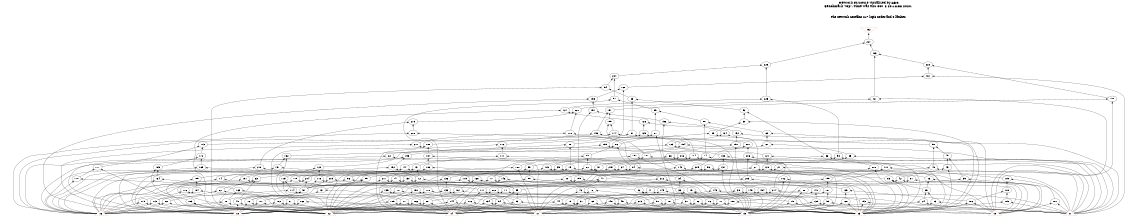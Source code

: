 # Network structure generated by ABC

digraph network {
size = "7.5,10";
center = true;
edge [dir = back];

{
  node [shape = plaintext];
  edge [style = invis];
  LevelTitle1 [label=""];
  LevelTitle2 [label=""];
  Level16 [label = ""];
  Level15 [label = ""];
  Level14 [label = ""];
  Level13 [label = ""];
  Level12 [label = ""];
  Level11 [label = ""];
  Level10 [label = ""];
  Level9 [label = ""];
  Level8 [label = ""];
  Level7 [label = ""];
  Level6 [label = ""];
  Level5 [label = ""];
  Level4 [label = ""];
  Level3 [label = ""];
  Level2 [label = ""];
  Level1 [label = ""];
  Level0 [label = ""];
  LevelTitle1 ->  LevelTitle2 ->  Level16 ->  Level15 ->  Level14 ->  Level13 ->  Level12 ->  Level11 ->  Level10 ->  Level9 ->  Level8 ->  Level7 ->  Level6 ->  Level5 ->  Level4 ->  Level3 ->  Level2 ->  Level1 ->  Level0;
}

{
  rank = same;
  LevelTitle1;
  title1 [shape=plaintext,
          fontsize=20,
          fontname = "Times-Roman",
          label="Network structure visualized by ABC\nBenchmark \"top\". Time was Thu Oct  8 20:18:58 2020. "
         ];
}

{
  rank = same;
  LevelTitle2;
  title2 [shape=plaintext,
          fontsize=18,
          fontname = "Times-Roman",
          label="The network contains 217 logic nodes and 0 latches.\n"
         ];
}

{
  rank = same;
  Level16;
  Node10 [label = "_52", shape = invtriangle, color = coral, fillcolor = coral];
}

{
  rank = same;
  Level15;
  Node227 [label = "227\n", shape = ellipse];
}

{
  rank = same;
  Level14;
  Node223 [label = "223\n", shape = ellipse];
}

{
  rank = same;
  Level13;
  Node222 [label = "222\n", shape = ellipse];
  Node226 [label = "226\n", shape = ellipse];
}

{
  rank = same;
  Level12;
  Node161 [label = "161\n", shape = ellipse];
  Node224 [label = "224\n", shape = ellipse];
}

{
  rank = same;
  Level11;
  Node54 [label = "54\n", shape = ellipse];
  Node160 [label = "160\n", shape = ellipse];
}

{
  rank = same;
  Level10;
  Node53 [label = "53\n", shape = ellipse];
  Node90 [label = "90\n", shape = ellipse];
  Node158 [label = "158\n", shape = ellipse];
  Node198 [label = "198\n", shape = ellipse];
  Node221 [label = "221\n", shape = ellipse];
  Node225 [label = "225\n", shape = ellipse];
}

{
  rank = same;
  Level9;
  Node52 [label = "52\n", shape = ellipse];
  Node89 [label = "89\n", shape = ellipse];
  Node127 [label = "127\n", shape = ellipse];
  Node157 [label = "157\n", shape = ellipse];
  Node197 [label = "197\n", shape = ellipse];
  Node220 [label = "220\n", shape = ellipse];
}

{
  rank = same;
  Level8;
  Node30 [label = "30\n", shape = ellipse];
  Node88 [label = "88\n", shape = ellipse];
  Node126 [label = "126\n", shape = ellipse];
  Node156 [label = "156\n", shape = ellipse];
  Node195 [label = "195\n", shape = ellipse];
  Node219 [label = "219\n", shape = ellipse];
}

{
  rank = same;
  Level7;
  Node29 [label = "29\n", shape = ellipse];
  Node51 [label = "51\n", shape = ellipse];
  Node68 [label = "68\n", shape = ellipse];
  Node87 [label = "87\n", shape = ellipse];
  Node124 [label = "124\n", shape = ellipse];
  Node125 [label = "125\n", shape = ellipse];
  Node152 [label = "152\n", shape = ellipse];
  Node174 [label = "174\n", shape = ellipse];
  Node196 [label = "196\n", shape = ellipse];
  Node208 [label = "208\n", shape = ellipse];
  Node218 [label = "218\n", shape = ellipse];
}

{
  rank = same;
  Level6;
  Node28 [label = "28\n", shape = ellipse];
  Node50 [label = "50\n", shape = ellipse];
  Node67 [label = "67\n", shape = ellipse];
  Node86 [label = "86\n", shape = ellipse];
  Node112 [label = "112\n", shape = ellipse];
  Node123 [label = "123\n", shape = ellipse];
  Node151 [label = "151\n", shape = ellipse];
  Node159 [label = "159\n", shape = ellipse];
  Node173 [label = "173\n", shape = ellipse];
  Node188 [label = "188\n", shape = ellipse];
  Node194 [label = "194\n", shape = ellipse];
  Node207 [label = "207\n", shape = ellipse];
  Node217 [label = "217\n", shape = ellipse];
}

{
  rank = same;
  Level5;
  Node22 [label = "22\n", shape = ellipse];
  Node36 [label = "36\n", shape = ellipse];
  Node49 [label = "49\n", shape = ellipse];
  Node65 [label = "65\n", shape = ellipse];
  Node66 [label = "66\n", shape = ellipse];
  Node74 [label = "74\n", shape = ellipse];
  Node85 [label = "85\n", shape = ellipse];
  Node98 [label = "98\n", shape = ellipse];
  Node104 [label = "104\n", shape = ellipse];
  Node111 [label = "111\n", shape = ellipse];
  Node121 [label = "121\n", shape = ellipse];
  Node132 [label = "132\n", shape = ellipse];
  Node138 [label = "138\n", shape = ellipse];
  Node150 [label = "150\n", shape = ellipse];
  Node172 [label = "172\n", shape = ellipse];
  Node181 [label = "181\n", shape = ellipse];
  Node187 [label = "187\n", shape = ellipse];
  Node193 [label = "193\n", shape = ellipse];
  Node206 [label = "206\n", shape = ellipse];
  Node216 [label = "216\n", shape = ellipse];
}

{
  rank = same;
  Level4;
  Node15 [label = "15\n", shape = ellipse];
  Node21 [label = "21\n", shape = ellipse];
  Node27 [label = "27\n", shape = ellipse];
  Node35 [label = "35\n", shape = ellipse];
  Node43 [label = "43\n", shape = ellipse];
  Node48 [label = "48\n", shape = ellipse];
  Node56 [label = "56\n", shape = ellipse];
  Node59 [label = "59\n", shape = ellipse];
  Node64 [label = "64\n", shape = ellipse];
  Node73 [label = "73\n", shape = ellipse];
  Node82 [label = "82\n", shape = ellipse];
  Node84 [label = "84\n", shape = ellipse];
  Node97 [label = "97\n", shape = ellipse];
  Node103 [label = "103\n", shape = ellipse];
  Node110 [label = "110\n", shape = ellipse];
  Node120 [label = "120\n", shape = ellipse];
  Node122 [label = "122\n", shape = ellipse];
  Node131 [label = "131\n", shape = ellipse];
  Node137 [label = "137\n", shape = ellipse];
  Node142 [label = "142\n", shape = ellipse];
  Node147 [label = "147\n", shape = ellipse];
  Node165 [label = "165\n", shape = ellipse];
  Node169 [label = "169\n", shape = ellipse];
  Node171 [label = "171\n", shape = ellipse];
  Node180 [label = "180\n", shape = ellipse];
  Node186 [label = "186\n", shape = ellipse];
  Node192 [label = "192\n", shape = ellipse];
  Node200 [label = "200\n", shape = ellipse];
  Node205 [label = "205\n", shape = ellipse];
  Node210 [label = "210\n", shape = ellipse];
  Node215 [label = "215\n", shape = ellipse];
}

{
  rank = same;
  Level3;
  Node14 [label = "14\n", shape = ellipse];
  Node20 [label = "20\n", shape = ellipse];
  Node26 [label = "26\n", shape = ellipse];
  Node34 [label = "34\n", shape = ellipse];
  Node39 [label = "39\n", shape = ellipse];
  Node42 [label = "42\n", shape = ellipse];
  Node47 [label = "47\n", shape = ellipse];
  Node55 [label = "55\n", shape = ellipse];
  Node58 [label = "58\n", shape = ellipse];
  Node63 [label = "63\n", shape = ellipse];
  Node72 [label = "72\n", shape = ellipse];
  Node77 [label = "77\n", shape = ellipse];
  Node81 [label = "81\n", shape = ellipse];
  Node83 [label = "83\n", shape = ellipse];
  Node96 [label = "96\n", shape = ellipse];
  Node102 [label = "102\n", shape = ellipse];
  Node109 [label = "109\n", shape = ellipse];
  Node115 [label = "115\n", shape = ellipse];
  Node118 [label = "118\n", shape = ellipse];
  Node119 [label = "119\n", shape = ellipse];
  Node130 [label = "130\n", shape = ellipse];
  Node136 [label = "136\n", shape = ellipse];
  Node141 [label = "141\n", shape = ellipse];
  Node146 [label = "146\n", shape = ellipse];
  Node155 [label = "155\n", shape = ellipse];
  Node164 [label = "164\n", shape = ellipse];
  Node168 [label = "168\n", shape = ellipse];
  Node170 [label = "170\n", shape = ellipse];
  Node179 [label = "179\n", shape = ellipse];
  Node185 [label = "185\n", shape = ellipse];
  Node191 [label = "191\n", shape = ellipse];
  Node199 [label = "199\n", shape = ellipse];
  Node203 [label = "203\n", shape = ellipse];
  Node204 [label = "204\n", shape = ellipse];
  Node209 [label = "209\n", shape = ellipse];
  Node211 [label = "211\n", shape = ellipse];
  Node212 [label = "212\n", shape = ellipse];
}

{
  rank = same;
  Level2;
  Node13 [label = "13\n", shape = ellipse];
  Node19 [label = "19\n", shape = ellipse];
  Node25 [label = "25\n", shape = ellipse];
  Node33 [label = "33\n", shape = ellipse];
  Node38 [label = "38\n", shape = ellipse];
  Node41 [label = "41\n", shape = ellipse];
  Node46 [label = "46\n", shape = ellipse];
  Node57 [label = "57\n", shape = ellipse];
  Node62 [label = "62\n", shape = ellipse];
  Node70 [label = "70\n", shape = ellipse];
  Node71 [label = "71\n", shape = ellipse];
  Node76 [label = "76\n", shape = ellipse];
  Node80 [label = "80\n", shape = ellipse];
  Node92 [label = "92\n", shape = ellipse];
  Node95 [label = "95\n", shape = ellipse];
  Node101 [label = "101\n", shape = ellipse];
  Node108 [label = "108\n", shape = ellipse];
  Node114 [label = "114\n", shape = ellipse];
  Node117 [label = "117\n", shape = ellipse];
  Node129 [label = "129\n", shape = ellipse];
  Node133 [label = "133\n", shape = ellipse];
  Node135 [label = "135\n", shape = ellipse];
  Node140 [label = "140\n", shape = ellipse];
  Node143 [label = "143\n", shape = ellipse];
  Node145 [label = "145\n", shape = ellipse];
  Node149 [label = "149\n", shape = ellipse];
  Node154 [label = "154\n", shape = ellipse];
  Node163 [label = "163\n", shape = ellipse];
  Node167 [label = "167\n", shape = ellipse];
  Node176 [label = "176\n", shape = ellipse];
  Node178 [label = "178\n", shape = ellipse];
  Node184 [label = "184\n", shape = ellipse];
  Node190 [label = "190\n", shape = ellipse];
  Node202 [label = "202\n", shape = ellipse];
  Node214 [label = "214\n", shape = ellipse];
}

{
  rank = same;
  Level1;
  Node11 [label = "11\n", shape = ellipse];
  Node12 [label = "12\n", shape = ellipse];
  Node16 [label = "16\n", shape = ellipse];
  Node17 [label = "17\n", shape = ellipse];
  Node18 [label = "18\n", shape = ellipse];
  Node23 [label = "23\n", shape = ellipse];
  Node24 [label = "24\n", shape = ellipse];
  Node31 [label = "31\n", shape = ellipse];
  Node32 [label = "32\n", shape = ellipse];
  Node37 [label = "37\n", shape = ellipse];
  Node40 [label = "40\n", shape = ellipse];
  Node44 [label = "44\n", shape = ellipse];
  Node45 [label = "45\n", shape = ellipse];
  Node60 [label = "60\n", shape = ellipse];
  Node61 [label = "61\n", shape = ellipse];
  Node69 [label = "69\n", shape = ellipse];
  Node75 [label = "75\n", shape = ellipse];
  Node78 [label = "78\n", shape = ellipse];
  Node79 [label = "79\n", shape = ellipse];
  Node91 [label = "91\n", shape = ellipse];
  Node93 [label = "93\n", shape = ellipse];
  Node94 [label = "94\n", shape = ellipse];
  Node99 [label = "99\n", shape = ellipse];
  Node100 [label = "100\n", shape = ellipse];
  Node105 [label = "105\n", shape = ellipse];
  Node106 [label = "106\n", shape = ellipse];
  Node107 [label = "107\n", shape = ellipse];
  Node113 [label = "113\n", shape = ellipse];
  Node116 [label = "116\n", shape = ellipse];
  Node128 [label = "128\n", shape = ellipse];
  Node134 [label = "134\n", shape = ellipse];
  Node139 [label = "139\n", shape = ellipse];
  Node144 [label = "144\n", shape = ellipse];
  Node148 [label = "148\n", shape = ellipse];
  Node153 [label = "153\n", shape = ellipse];
  Node162 [label = "162\n", shape = ellipse];
  Node166 [label = "166\n", shape = ellipse];
  Node175 [label = "175\n", shape = ellipse];
  Node177 [label = "177\n", shape = ellipse];
  Node182 [label = "182\n", shape = ellipse];
  Node183 [label = "183\n", shape = ellipse];
  Node189 [label = "189\n", shape = ellipse];
  Node201 [label = "201\n", shape = ellipse];
  Node213 [label = "213\n", shape = ellipse];
}

{
  rank = same;
  Level0;
  Node1 [label = "_9", shape = triangle, color = coral, fillcolor = coral];
  Node2 [label = "_8", shape = triangle, color = coral, fillcolor = coral];
  Node3 [label = "_7", shape = triangle, color = coral, fillcolor = coral];
  Node4 [label = "_6", shape = triangle, color = coral, fillcolor = coral];
  Node5 [label = "_5", shape = triangle, color = coral, fillcolor = coral];
  Node6 [label = "_4", shape = triangle, color = coral, fillcolor = coral];
  Node7 [label = "_3", shape = triangle, color = coral, fillcolor = coral];
  Node8 [label = "_2", shape = triangle, color = coral, fillcolor = coral];
  Node9 [label = "_1", shape = triangle, color = coral, fillcolor = coral];
}

title1 -> title2 [style = invis];
title2 -> Node10 [style = invis];
Node10 -> Node227 [style = solid];
Node11 -> Node1 [style = solid];
Node11 -> Node2 [style = solid];
Node12 -> Node2 [style = solid];
Node12 -> Node3 [style = solid];
Node13 -> Node11 [style = solid];
Node13 -> Node12 [style = solid];
Node14 -> Node4 [style = solid];
Node14 -> Node13 [style = solid];
Node15 -> Node5 [style = solid];
Node15 -> Node14 [style = solid];
Node16 -> Node3 [style = solid];
Node16 -> Node5 [style = solid];
Node17 -> Node3 [style = solid];
Node17 -> Node5 [style = solid];
Node18 -> Node4 [style = solid];
Node18 -> Node6 [style = solid];
Node19 -> Node16 [style = solid];
Node19 -> Node17 [style = solid];
Node20 -> Node18 [style = solid];
Node20 -> Node19 [style = solid];
Node21 -> Node1 [style = solid];
Node21 -> Node20 [style = solid];
Node22 -> Node2 [style = solid];
Node22 -> Node21 [style = solid];
Node23 -> Node5 [style = solid];
Node23 -> Node9 [style = solid];
Node24 -> Node2 [style = solid];
Node24 -> Node9 [style = solid];
Node25 -> Node23 [style = solid];
Node25 -> Node24 [style = solid];
Node26 -> Node1 [style = solid];
Node26 -> Node25 [style = solid];
Node27 -> Node6 [style = solid];
Node27 -> Node26 [style = solid];
Node28 -> Node15 [style = solid];
Node28 -> Node22 [style = solid];
Node29 -> Node27 [style = solid];
Node29 -> Node28 [style = solid];
Node30 -> Node7 [style = solid];
Node30 -> Node29 [style = solid];
Node31 -> Node6 [style = solid];
Node31 -> Node7 [style = solid];
Node32 -> Node6 [style = solid];
Node32 -> Node7 [style = solid];
Node33 -> Node31 [style = solid];
Node33 -> Node32 [style = solid];
Node34 -> Node5 [style = solid];
Node34 -> Node33 [style = solid];
Node35 -> Node4 [style = solid];
Node35 -> Node34 [style = solid];
Node36 -> Node9 [style = solid];
Node36 -> Node35 [style = solid];
Node37 -> Node3 [style = solid];
Node37 -> Node6 [style = solid];
Node38 -> Node5 [style = solid];
Node38 -> Node37 [style = solid];
Node39 -> Node9 [style = solid];
Node39 -> Node38 [style = solid];
Node40 -> Node2 [style = solid];
Node40 -> Node3 [style = solid];
Node41 -> Node17 [style = solid];
Node41 -> Node40 [style = solid];
Node42 -> Node1 [style = solid];
Node42 -> Node41 [style = solid];
Node43 -> Node7 [style = solid];
Node43 -> Node42 [style = solid];
Node44 -> Node2 [style = solid];
Node44 -> Node7 [style = solid];
Node45 -> Node3 [style = solid];
Node45 -> Node7 [style = solid];
Node46 -> Node44 [style = solid];
Node46 -> Node45 [style = solid];
Node47 -> Node6 [style = solid];
Node47 -> Node46 [style = solid];
Node48 -> Node9 [style = solid];
Node48 -> Node47 [style = solid];
Node49 -> Node39 [style = solid];
Node49 -> Node43 [style = solid];
Node50 -> Node48 [style = solid];
Node50 -> Node49 [style = solid];
Node51 -> Node4 [style = solid];
Node51 -> Node50 [style = solid];
Node52 -> Node30 [style = solid];
Node52 -> Node36 [style = solid];
Node53 -> Node51 [style = solid];
Node53 -> Node52 [style = solid];
Node54 -> Node8 [style = solid];
Node54 -> Node53 [style = solid];
Node55 -> Node8 [style = solid];
Node55 -> Node13 [style = solid];
Node56 -> Node9 [style = solid];
Node56 -> Node55 [style = solid];
Node57 -> Node12 [style = solid];
Node57 -> Node40 [style = solid];
Node58 -> Node1 [style = solid];
Node58 -> Node57 [style = solid];
Node59 -> Node8 [style = solid];
Node59 -> Node58 [style = solid];
Node60 -> Node4 [style = solid];
Node60 -> Node8 [style = solid];
Node61 -> Node3 [style = solid];
Node61 -> Node4 [style = solid];
Node62 -> Node60 [style = solid];
Node62 -> Node61 [style = solid];
Node63 -> Node40 [style = solid];
Node63 -> Node62 [style = solid];
Node64 -> Node5 [style = solid];
Node64 -> Node63 [style = solid];
Node65 -> Node9 [style = solid];
Node65 -> Node64 [style = solid];
Node66 -> Node56 [style = solid];
Node66 -> Node59 [style = solid];
Node67 -> Node65 [style = solid];
Node67 -> Node66 [style = solid];
Node68 -> Node7 [style = solid];
Node68 -> Node67 [style = solid];
Node69 -> Node3 [style = solid];
Node69 -> Node5 [style = solid];
Node70 -> Node8 [style = solid];
Node70 -> Node69 [style = solid];
Node71 -> Node8 [style = solid];
Node71 -> Node45 [style = solid];
Node72 -> Node70 [style = solid];
Node72 -> Node71 [style = solid];
Node73 -> Node2 [style = solid];
Node73 -> Node72 [style = solid];
Node74 -> Node9 [style = solid];
Node74 -> Node73 [style = solid];
Node75 -> Node2 [style = solid];
Node75 -> Node7 [style = solid];
Node76 -> Node5 [style = solid];
Node76 -> Node75 [style = solid];
Node77 -> Node8 [style = solid];
Node77 -> Node76 [style = solid];
Node78 -> Node7 [style = solid];
Node78 -> Node8 [style = solid];
Node79 -> Node5 [style = solid];
Node79 -> Node7 [style = solid];
Node80 -> Node78 [style = solid];
Node80 -> Node79 [style = solid];
Node81 -> Node1 [style = solid];
Node81 -> Node80 [style = solid];
Node82 -> Node4 [style = solid];
Node82 -> Node81 [style = solid];
Node83 -> Node7 [style = solid];
Node83 -> Node25 [style = solid];
Node84 -> Node8 [style = solid];
Node84 -> Node83 [style = solid];
Node85 -> Node77 [style = solid];
Node85 -> Node82 [style = solid];
Node86 -> Node84 [style = solid];
Node86 -> Node85 [style = solid];
Node87 -> Node3 [style = solid];
Node87 -> Node86 [style = solid];
Node88 -> Node68 [style = solid];
Node88 -> Node74 [style = solid];
Node89 -> Node87 [style = solid];
Node89 -> Node88 [style = solid];
Node90 -> Node6 [style = solid];
Node90 -> Node89 [style = solid];
Node91 -> Node7 [style = solid];
Node91 -> Node8 [style = solid];
Node92 -> Node78 [style = solid];
Node92 -> Node91 [style = solid];
Node93 -> Node5 [style = solid];
Node93 -> Node6 [style = solid];
Node94 -> Node5 [style = solid];
Node94 -> Node6 [style = solid];
Node95 -> Node93 [style = solid];
Node95 -> Node94 [style = solid];
Node96 -> Node4 [style = solid];
Node96 -> Node92 [style = solid];
Node97 -> Node95 [style = solid];
Node97 -> Node96 [style = solid];
Node98 -> Node9 [style = solid];
Node98 -> Node97 [style = solid];
Node99 -> Node6 [style = solid];
Node99 -> Node9 [style = solid];
Node100 -> Node6 [style = solid];
Node100 -> Node9 [style = solid];
Node101 -> Node99 [style = solid];
Node101 -> Node100 [style = solid];
Node102 -> Node5 [style = solid];
Node102 -> Node101 [style = solid];
Node103 -> Node4 [style = solid];
Node103 -> Node102 [style = solid];
Node104 -> Node7 [style = solid];
Node104 -> Node103 [style = solid];
Node105 -> Node7 [style = solid];
Node105 -> Node9 [style = solid];
Node106 -> Node1 [style = solid];
Node106 -> Node7 [style = solid];
Node107 -> Node1 [style = solid];
Node107 -> Node9 [style = solid];
Node108 -> Node105 [style = solid];
Node108 -> Node106 [style = solid];
Node109 -> Node107 [style = solid];
Node109 -> Node108 [style = solid];
Node110 -> Node5 [style = solid];
Node110 -> Node109 [style = solid];
Node111 -> Node4 [style = solid];
Node111 -> Node110 [style = solid];
Node112 -> Node6 [style = solid];
Node112 -> Node111 [style = solid];
Node113 -> Node2 [style = solid];
Node113 -> Node4 [style = solid];
Node114 -> Node3 [style = solid];
Node114 -> Node113 [style = solid];
Node115 -> Node6 [style = solid];
Node115 -> Node114 [style = solid];
Node116 -> Node4 [style = solid];
Node116 -> Node5 [style = solid];
Node117 -> Node93 [style = solid];
Node117 -> Node116 [style = solid];
Node118 -> Node57 [style = solid];
Node118 -> Node117 [style = solid];
Node119 -> Node57 [style = solid];
Node119 -> Node95 [style = solid];
Node120 -> Node1 [style = solid];
Node120 -> Node119 [style = solid];
Node121 -> Node7 [style = solid];
Node121 -> Node120 [style = solid];
Node122 -> Node115 [style = solid];
Node122 -> Node118 [style = solid];
Node123 -> Node121 [style = solid];
Node123 -> Node122 [style = solid];
Node124 -> Node9 [style = solid];
Node124 -> Node123 [style = solid];
Node125 -> Node104 [style = solid];
Node125 -> Node112 [style = solid];
Node126 -> Node124 [style = solid];
Node126 -> Node125 [style = solid];
Node127 -> Node8 [style = solid];
Node127 -> Node126 [style = solid];
Node128 -> Node5 [style = solid];
Node128 -> Node7 [style = solid];
Node129 -> Node106 [style = solid];
Node129 -> Node128 [style = solid];
Node130 -> Node4 [style = solid];
Node130 -> Node129 [style = solid];
Node131 -> Node2 [style = solid];
Node131 -> Node130 [style = solid];
Node132 -> Node6 [style = solid];
Node132 -> Node131 [style = solid];
Node133 -> Node3 [style = solid];
Node133 -> Node11 [style = solid];
Node134 -> Node3 [style = solid];
Node134 -> Node6 [style = solid];
Node135 -> Node8 [style = solid];
Node135 -> Node134 [style = solid];
Node136 -> Node133 [style = solid];
Node136 -> Node135 [style = solid];
Node137 -> Node5 [style = solid];
Node137 -> Node136 [style = solid];
Node138 -> Node7 [style = solid];
Node138 -> Node137 [style = solid];
Node139 -> Node1 [style = solid];
Node139 -> Node5 [style = solid];
Node140 -> Node17 [style = solid];
Node140 -> Node139 [style = solid];
Node141 -> Node4 [style = solid];
Node141 -> Node140 [style = solid];
Node142 -> Node7 [style = solid];
Node142 -> Node141 [style = solid];
Node143 -> Node7 [style = solid];
Node143 -> Node37 [style = solid];
Node144 -> Node3 [style = solid];
Node144 -> Node8 [style = solid];
Node145 -> Node79 [style = solid];
Node145 -> Node134 [style = solid];
Node146 -> Node144 [style = solid];
Node146 -> Node145 [style = solid];
Node147 -> Node4 [style = solid];
Node147 -> Node146 [style = solid];
Node148 -> Node5 [style = solid];
Node148 -> Node6 [style = solid];
Node149 -> Node7 [style = solid];
Node149 -> Node148 [style = solid];
Node150 -> Node143 [style = solid];
Node150 -> Node147 [style = solid];
Node151 -> Node149 [style = solid];
Node151 -> Node150 [style = solid];
Node152 -> Node1 [style = solid];
Node152 -> Node151 [style = solid];
Node153 -> Node1 [style = solid];
Node153 -> Node7 [style = solid];
Node154 -> Node3 [style = solid];
Node154 -> Node153 [style = solid];
Node155 -> Node8 [style = solid];
Node155 -> Node154 [style = solid];
Node156 -> Node142 [style = solid];
Node156 -> Node152 [style = solid];
Node157 -> Node155 [style = solid];
Node157 -> Node156 [style = solid];
Node158 -> Node2 [style = solid];
Node158 -> Node157 [style = solid];
Node159 -> Node132 [style = solid];
Node159 -> Node138 [style = solid];
Node160 -> Node158 [style = solid];
Node160 -> Node159 [style = solid];
Node161 -> Node9 [style = solid];
Node161 -> Node160 [style = solid];
Node162 -> Node4 [style = solid];
Node162 -> Node7 [style = solid];
Node163 -> Node18 [style = solid];
Node163 -> Node162 [style = solid];
Node164 -> Node2 [style = solid];
Node164 -> Node163 [style = solid];
Node165 -> Node8 [style = solid];
Node165 -> Node164 [style = solid];
Node166 -> Node2 [style = solid];
Node166 -> Node6 [style = solid];
Node167 -> Node100 [style = solid];
Node167 -> Node166 [style = solid];
Node168 -> Node3 [style = solid];
Node168 -> Node167 [style = solid];
Node169 -> Node4 [style = solid];
Node169 -> Node168 [style = solid];
Node170 -> Node4 [style = solid];
Node170 -> Node57 [style = solid];
Node171 -> Node8 [style = solid];
Node171 -> Node170 [style = solid];
Node172 -> Node165 [style = solid];
Node172 -> Node169 [style = solid];
Node173 -> Node171 [style = solid];
Node173 -> Node172 [style = solid];
Node174 -> Node5 [style = solid];
Node174 -> Node173 [style = solid];
Node175 -> Node2 [style = solid];
Node175 -> Node4 [style = solid];
Node176 -> Node6 [style = solid];
Node176 -> Node175 [style = solid];
Node177 -> Node2 [style = solid];
Node177 -> Node8 [style = solid];
Node178 -> Node9 [style = solid];
Node178 -> Node177 [style = solid];
Node179 -> Node176 [style = solid];
Node179 -> Node178 [style = solid];
Node180 -> Node3 [style = solid];
Node180 -> Node179 [style = solid];
Node181 -> Node7 [style = solid];
Node181 -> Node180 [style = solid];
Node182 -> Node4 [style = solid];
Node182 -> Node7 [style = solid];
Node183 -> Node2 [style = solid];
Node183 -> Node8 [style = solid];
Node184 -> Node113 [style = solid];
Node184 -> Node182 [style = solid];
Node185 -> Node183 [style = solid];
Node185 -> Node184 [style = solid];
Node186 -> Node5 [style = solid];
Node186 -> Node185 [style = solid];
Node187 -> Node3 [style = solid];
Node187 -> Node186 [style = solid];
Node188 -> Node6 [style = solid];
Node188 -> Node187 [style = solid];
Node189 -> Node2 [style = solid];
Node189 -> Node5 [style = solid];
Node190 -> Node94 [style = solid];
Node190 -> Node189 [style = solid];
Node191 -> Node8 [style = solid];
Node191 -> Node190 [style = solid];
Node192 -> Node72 [style = solid];
Node192 -> Node191 [style = solid];
Node193 -> Node4 [style = solid];
Node193 -> Node192 [style = solid];
Node194 -> Node9 [style = solid];
Node194 -> Node193 [style = solid];
Node195 -> Node174 [style = solid];
Node195 -> Node181 [style = solid];
Node196 -> Node188 [style = solid];
Node196 -> Node194 [style = solid];
Node197 -> Node195 [style = solid];
Node197 -> Node196 [style = solid];
Node198 -> Node1 [style = solid];
Node198 -> Node197 [style = solid];
Node199 -> Node3 [style = solid];
Node199 -> Node101 [style = solid];
Node200 -> Node7 [style = solid];
Node200 -> Node199 [style = solid];
Node201 -> Node2 [style = solid];
Node201 -> Node6 [style = solid];
Node202 -> Node5 [style = solid];
Node202 -> Node201 [style = solid];
Node203 -> Node7 [style = solid];
Node203 -> Node202 [style = solid];
Node204 -> Node8 [style = solid];
Node204 -> Node57 [style = solid];
Node205 -> Node9 [style = solid];
Node205 -> Node204 [style = solid];
Node206 -> Node200 [style = solid];
Node206 -> Node203 [style = solid];
Node207 -> Node205 [style = solid];
Node207 -> Node206 [style = solid];
Node208 -> Node4 [style = solid];
Node208 -> Node207 [style = solid];
Node209 -> Node57 [style = solid];
Node209 -> Node95 [style = solid];
Node210 -> Node4 [style = solid];
Node210 -> Node209 [style = solid];
Node211 -> Node8 [style = solid];
Node211 -> Node33 [style = solid];
Node212 -> Node7 [style = solid];
Node212 -> Node117 [style = solid];
Node213 -> Node4 [style = solid];
Node213 -> Node5 [style = solid];
Node214 -> Node9 [style = solid];
Node214 -> Node213 [style = solid];
Node215 -> Node211 [style = solid];
Node215 -> Node212 [style = solid];
Node216 -> Node214 [style = solid];
Node216 -> Node215 [style = solid];
Node217 -> Node2 [style = solid];
Node217 -> Node216 [style = solid];
Node218 -> Node3 [style = solid];
Node218 -> Node217 [style = solid];
Node219 -> Node208 [style = solid];
Node219 -> Node210 [style = solid];
Node220 -> Node218 [style = solid];
Node220 -> Node219 [style = solid];
Node221 -> Node1 [style = solid];
Node221 -> Node220 [style = solid];
Node222 -> Node161 [style = solid];
Node222 -> Node198 [style = solid];
Node223 -> Node221 [style = solid];
Node223 -> Node222 [style = solid];
Node224 -> Node54 [style = solid];
Node224 -> Node90 [style = solid];
Node225 -> Node98 [style = solid];
Node225 -> Node127 [style = solid];
Node226 -> Node224 [style = solid];
Node226 -> Node225 [style = solid];
Node227 -> Node223 [style = solid];
Node227 -> Node226 [style = solid];
}

